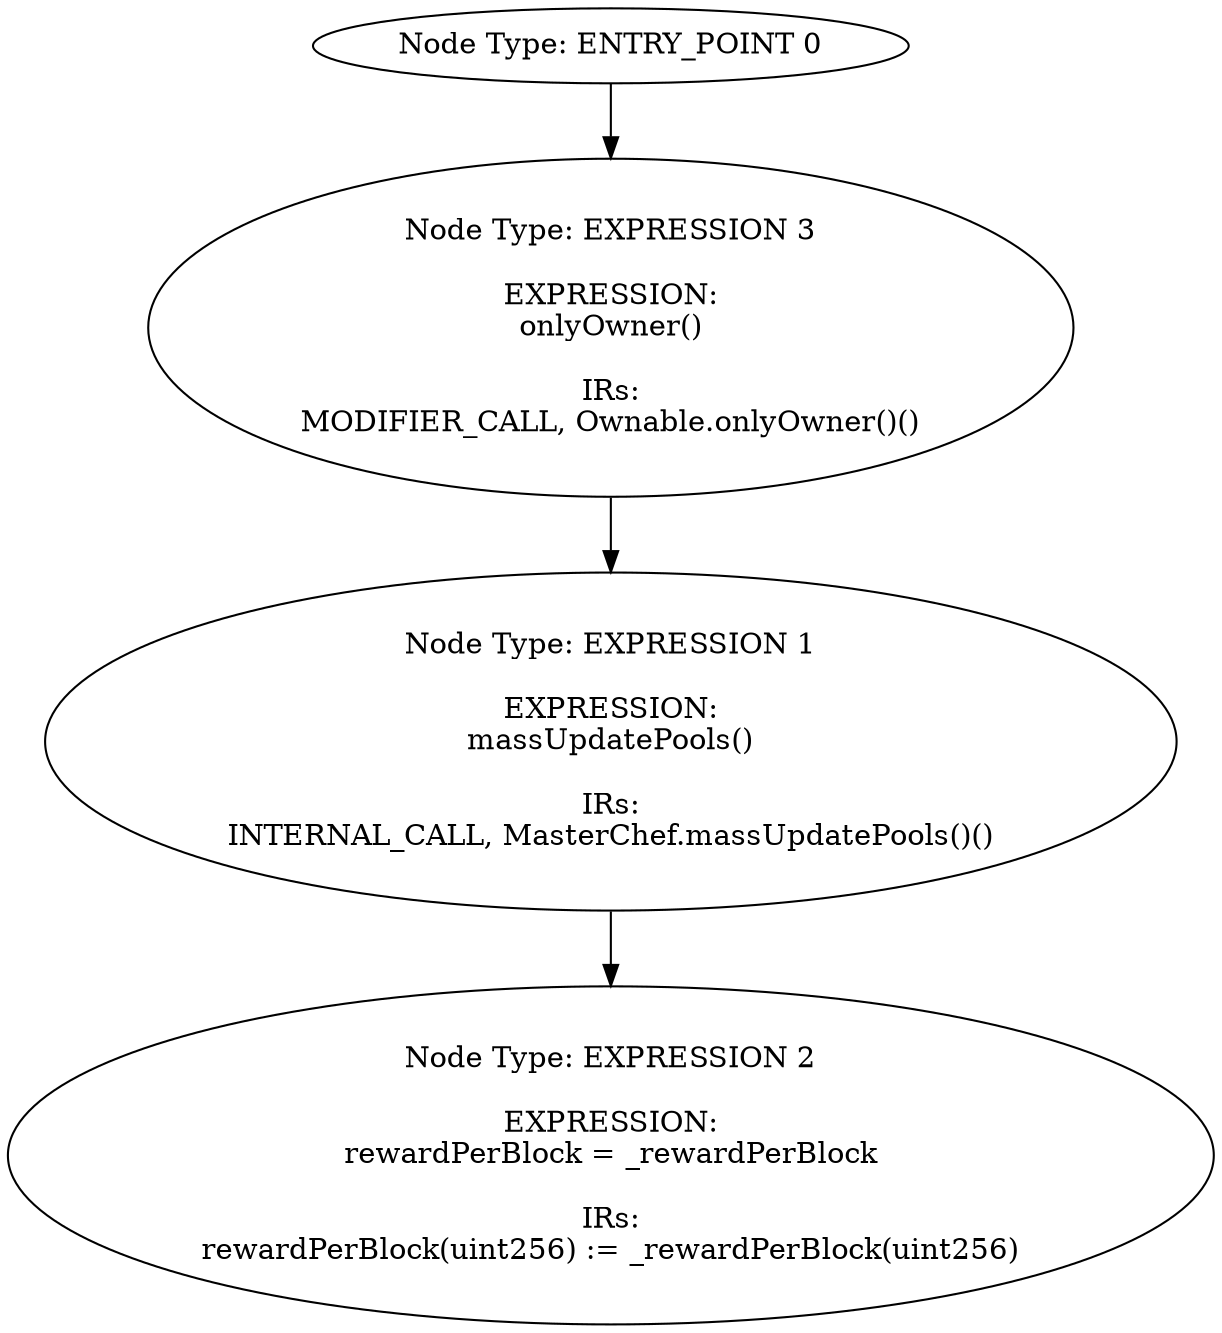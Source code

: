 digraph{
0[label="Node Type: ENTRY_POINT 0
"];
0->3;
1[label="Node Type: EXPRESSION 1

EXPRESSION:
massUpdatePools()

IRs:
INTERNAL_CALL, MasterChef.massUpdatePools()()"];
1->2;
2[label="Node Type: EXPRESSION 2

EXPRESSION:
rewardPerBlock = _rewardPerBlock

IRs:
rewardPerBlock(uint256) := _rewardPerBlock(uint256)"];
3[label="Node Type: EXPRESSION 3

EXPRESSION:
onlyOwner()

IRs:
MODIFIER_CALL, Ownable.onlyOwner()()"];
3->1;
}
